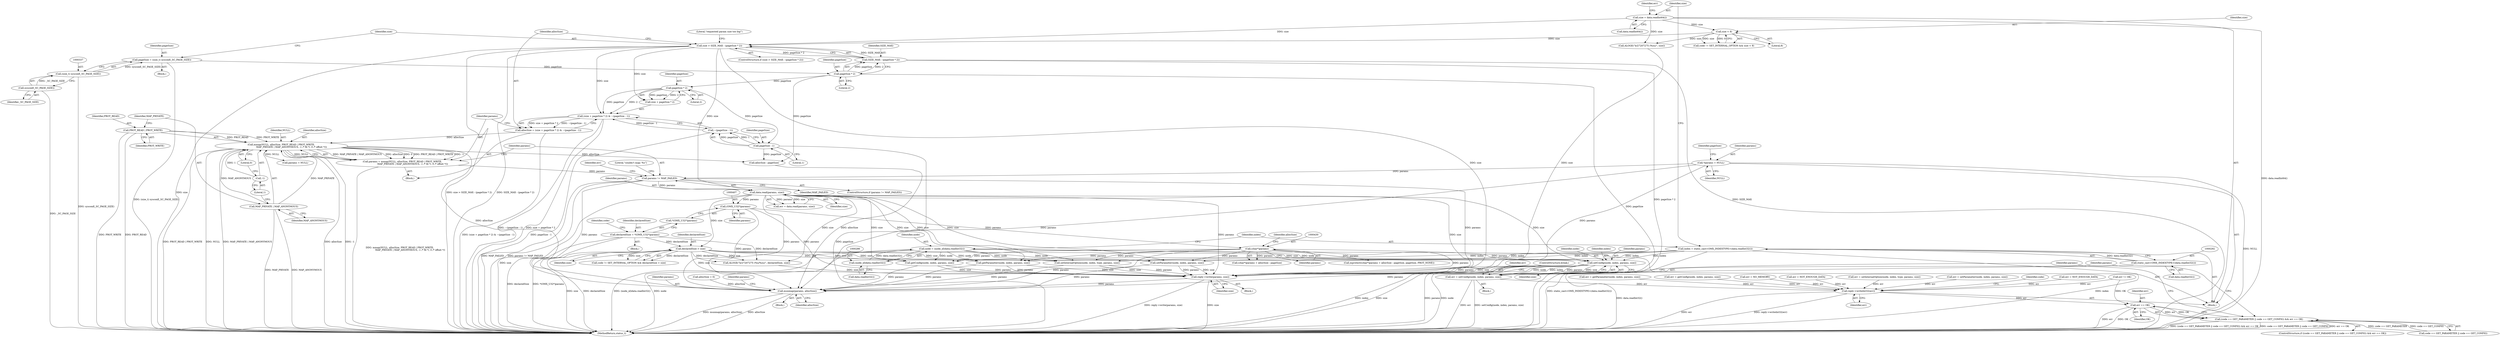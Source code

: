 digraph "0_Android_0bb5ced60304da7f61478ffd359e7ba65d72f181@pointer" {
"1000470" [label="(Call,setConfig(node, index, params, size))"];
"1000283" [label="(Call,node = (node_id)data.readInt32())"];
"1000285" [label="(Call,(node_id)data.readInt32())"];
"1000289" [label="(Call,index = static_cast<OMX_INDEXTYPE>(data.readInt32()))"];
"1000291" [label="(Call,static_cast<OMX_INDEXTYPE>(data.readInt32()))"];
"1000429" [label="(Call,(char*)params)"];
"1000406" [label="(Call,(OMX_U32*)params)"];
"1000386" [label="(Call,data.read(params, size))"];
"1000380" [label="(Call,params != MAP_FAILED)"];
"1000303" [label="(Call,*params = NULL)"];
"1000365" [label="(Call,params = mmap(NULL, allocSize, PROT_READ | PROT_WRITE,\n                            MAP_PRIVATE | MAP_ANONYMOUS, -1 /* fd */, 0 /* offset */))"];
"1000367" [label="(Call,mmap(NULL, allocSize, PROT_READ | PROT_WRITE,\n                            MAP_PRIVATE | MAP_ANONYMOUS, -1 /* fd */, 0 /* offset */))"];
"1000353" [label="(Call,allocSize = (size + pageSize * 2) & ~(pageSize - 1))"];
"1000355" [label="(Call,(size + pageSize * 2) & ~(pageSize - 1))"];
"1000341" [label="(Call,size > SIZE_MAX - (pageSize * 2))"];
"1000295" [label="(Call,size = data.readInt64())"];
"1000319" [label="(Call,size < 8)"];
"1000343" [label="(Call,SIZE_MAX - (pageSize * 2))"];
"1000345" [label="(Call,pageSize * 2)"];
"1000334" [label="(Call,pageSize = (size_t) sysconf(_SC_PAGE_SIZE))"];
"1000336" [label="(Call,(size_t) sysconf(_SC_PAGE_SIZE))"];
"1000338" [label="(Call,sysconf(_SC_PAGE_SIZE))"];
"1000358" [label="(Call,pageSize * 2)"];
"1000361" [label="(Call,~(pageSize - 1))"];
"1000362" [label="(Call,pageSize - 1)"];
"1000370" [label="(Call,PROT_READ | PROT_WRITE)"];
"1000373" [label="(Call,MAP_PRIVATE | MAP_ANONYMOUS)"];
"1000376" [label="(Call,-1)"];
"1000414" [label="(Call,declaredSize > size)"];
"1000403" [label="(Call,declaredSize = *(OMX_U32*)params)"];
"1000468" [label="(Call,err = setConfig(node, index, params, size))"];
"1000501" [label="(Call,reply->writeInt32(err))"];
"1000512" [label="(Call,err == OK)"];
"1000504" [label="(Call,(code == GET_PARAMETER || code == GET_CONFIG) && err == OK)"];
"1000516" [label="(Call,reply->write(params, size))"];
"1000522" [label="(Call,munmap(params, allocSize))"];
"1000335" [label="(Identifier,pageSize)"];
"1000469" [label="(Identifier,err)"];
"1000504" [label="(Call,(code == GET_PARAMETER || code == GET_CONFIG) && err == OK)"];
"1000296" [label="(Identifier,size)"];
"1000284" [label="(Identifier,node)"];
"1000398" [label="(Block,)"];
"1000343" [label="(Call,SIZE_MAX - (pageSize * 2))"];
"1000297" [label="(Call,data.readInt64())"];
"1000517" [label="(Identifier,params)"];
"1000514" [label="(Identifier,OK)"];
"1000323" [label="(Call,ALOGE(\"b/27207275 (%zu)\", size))"];
"1000304" [label="(Identifier,params)"];
"1000384" [label="(Call,err = data.read(params, size))"];
"1000362" [label="(Call,pageSize - 1)"];
"1000347" [label="(Literal,2)"];
"1000373" [label="(Call,MAP_PRIVATE | MAP_ANONYMOUS)"];
"1000387" [label="(Identifier,params)"];
"1000350" [label="(Literal,\"requested param size too big\")"];
"1000523" [label="(Identifier,params)"];
"1000319" [label="(Call,size < 8)"];
"1000507" [label="(Identifier,code)"];
"1000428" [label="(Call,(char*)params + allocSize - pageSize)"];
"1000340" [label="(ControlStructure,if (size > SIZE_MAX - (pageSize * 2)))"];
"1000375" [label="(Identifier,MAP_ANONYMOUS)"];
"1000299" [label="(Call,err = NOT_ENOUGH_DATA)"];
"1000378" [label="(Literal,0)"];
"1000385" [label="(Identifier,err)"];
"1000369" [label="(Identifier,allocSize)"];
"1000429" [label="(Call,(char*)params)"];
"1000285" [label="(Call,(node_id)data.readInt32())"];
"1000380" [label="(Call,params != MAP_FAILED)"];
"1000524" [label="(Identifier,allocSize)"];
"1000406" [label="(Call,(OMX_U32*)params)"];
"1000521" [label="(Block,)"];
"1000358" [label="(Call,pageSize * 2)"];
"1000388" [label="(Identifier,size)"];
"1000381" [label="(Identifier,params)"];
"1000311" [label="(Call,allocSize = 0)"];
"1000461" [label="(Call,getConfig(node, index, params, size))"];
"1000356" [label="(Call,size + pageSize * 2)"];
"1000498" [label="(Literal,\"couldn't map: %s\")"];
"1000291" [label="(Call,static_cast<OMX_INDEXTYPE>(data.readInt32()))"];
"1000443" [label="(Call,getParameter(node, index, params, size))"];
"1000367" [label="(Call,mmap(NULL, allocSize, PROT_READ | PROT_WRITE,\n                            MAP_PRIVATE | MAP_ANONYMOUS, -1 /* fd */, 0 /* offset */))"];
"1000414" [label="(Call,declaredSize > size)"];
"1000354" [label="(Identifier,allocSize)"];
"1000315" [label="(Call,code != SET_INTERNAL_OPTION && size < 8)"];
"1000431" [label="(Identifier,params)"];
"1000289" [label="(Call,index = static_cast<OMX_INDEXTYPE>(data.readInt32()))"];
"1000376" [label="(Call,-1)"];
"1000336" [label="(Call,(size_t) sysconf(_SC_PAGE_SIZE))"];
"1000427" [label="(Call,mprotect((char*)params + allocSize - pageSize, pageSize, PROT_NONE))"];
"1000365" [label="(Call,params = mmap(NULL, allocSize, PROT_READ | PROT_WRITE,\n                            MAP_PRIVATE | MAP_ANONYMOUS, -1 /* fd */, 0 /* offset */))"];
"1000293" [label="(Call,data.readInt32())"];
"1000334" [label="(Call,pageSize = (size_t) sysconf(_SC_PAGE_SIZE))"];
"1000486" [label="(Call,setInternalOption(node, index, type, params, size))"];
"1000346" [label="(Identifier,pageSize)"];
"1000404" [label="(Identifier,declaredSize)"];
"1000522" [label="(Call,munmap(params, allocSize))"];
"1000441" [label="(Call,err = getParameter(node, index, params, size))"];
"1000382" [label="(Identifier,MAP_FAILED)"];
"1000277" [label="(Block,)"];
"1000295" [label="(Call,size = data.readInt64())"];
"1000345" [label="(Call,pageSize * 2)"];
"1000415" [label="(Identifier,declaredSize)"];
"1000459" [label="(Call,err = getConfig(node, index, params, size))"];
"1000408" [label="(Identifier,params)"];
"1000501" [label="(Call,reply->writeInt32(err))"];
"1000403" [label="(Call,declaredSize = *(OMX_U32*)params)"];
"1000416" [label="(Identifier,size)"];
"1000320" [label="(Identifier,size)"];
"1000283" [label="(Call,node = (node_id)data.readInt32())"];
"1000520" [label="(Identifier,params)"];
"1000352" [label="(Block,)"];
"1000338" [label="(Call,sysconf(_SC_PAGE_SIZE))"];
"1000331" [label="(Call,err = NO_MEMORY)"];
"1000290" [label="(Identifier,index)"];
"1000305" [label="(Identifier,NULL)"];
"1000364" [label="(Literal,1)"];
"1000439" [label="(Block,)"];
"1000342" [label="(Identifier,size)"];
"1000475" [label="(ControlStructure,break;)"];
"1000361" [label="(Call,~(pageSize - 1))"];
"1000468" [label="(Call,err = setConfig(node, index, params, size))"];
"1000412" [label="(Identifier,code)"];
"1000303" [label="(Call,*params = NULL)"];
"1000339" [label="(Identifier,_SC_PAGE_SIZE)"];
"1000513" [label="(Identifier,err)"];
"1000433" [label="(Identifier,allocSize)"];
"1000355" [label="(Call,(size + pageSize * 2) & ~(pageSize - 1))"];
"1000399" [label="(Call,err = NOT_ENOUGH_DATA)"];
"1000410" [label="(Call,code != SET_INTERNAL_OPTION && declaredSize > size)"];
"1000330" [label="(Block,)"];
"1000405" [label="(Call,*(OMX_U32*)params)"];
"1000484" [label="(Call,err = setInternalOption(node, index, type, params, size))"];
"1000374" [label="(Identifier,MAP_PRIVATE)"];
"1000368" [label="(Identifier,NULL)"];
"1000341" [label="(Call,size > SIZE_MAX - (pageSize * 2))"];
"1000450" [label="(Call,err = setParameter(node, index, params, size))"];
"1000360" [label="(Literal,2)"];
"1000473" [label="(Identifier,params)"];
"1000321" [label="(Literal,8)"];
"1000526" [label="(Identifier,params)"];
"1000471" [label="(Identifier,node)"];
"1000418" [label="(Call,ALOGE(\"b/27207275 (%u/%zu)\", declaredSize, size))"];
"1000359" [label="(Identifier,pageSize)"];
"1000366" [label="(Identifier,params)"];
"1001337" [label="(MethodReturn,status_t)"];
"1000372" [label="(Identifier,PROT_WRITE)"];
"1000516" [label="(Call,reply->write(params, size))"];
"1000472" [label="(Identifier,index)"];
"1000353" [label="(Call,allocSize = (size + pageSize * 2) & ~(pageSize - 1))"];
"1000300" [label="(Identifier,err)"];
"1000390" [label="(Call,err != OK)"];
"1000287" [label="(Call,data.readInt32())"];
"1000503" [label="(ControlStructure,if ((code == GET_PARAMETER || code == GET_CONFIG) && err == OK))"];
"1000505" [label="(Call,code == GET_PARAMETER || code == GET_CONFIG)"];
"1000470" [label="(Call,setConfig(node, index, params, size))"];
"1000370" [label="(Call,PROT_READ | PROT_WRITE)"];
"1000512" [label="(Call,err == OK)"];
"1000371" [label="(Identifier,PROT_READ)"];
"1000363" [label="(Identifier,pageSize)"];
"1000525" [label="(Call,params = NULL)"];
"1000308" [label="(Identifier,pageSize)"];
"1000344" [label="(Identifier,SIZE_MAX)"];
"1000377" [label="(Literal,1)"];
"1000502" [label="(Identifier,err)"];
"1000452" [label="(Call,setParameter(node, index, params, size))"];
"1000386" [label="(Call,data.read(params, size))"];
"1000474" [label="(Identifier,size)"];
"1000518" [label="(Identifier,size)"];
"1000432" [label="(Call,allocSize - pageSize)"];
"1000379" [label="(ControlStructure,if (params != MAP_FAILED))"];
"1000515" [label="(Block,)"];
"1000470" -> "1000468"  [label="AST: "];
"1000470" -> "1000474"  [label="CFG: "];
"1000471" -> "1000470"  [label="AST: "];
"1000472" -> "1000470"  [label="AST: "];
"1000473" -> "1000470"  [label="AST: "];
"1000474" -> "1000470"  [label="AST: "];
"1000468" -> "1000470"  [label="CFG: "];
"1000470" -> "1001337"  [label="DDG: index"];
"1000470" -> "1001337"  [label="DDG: size"];
"1000470" -> "1001337"  [label="DDG: params"];
"1000470" -> "1001337"  [label="DDG: node"];
"1000470" -> "1000468"  [label="DDG: node"];
"1000470" -> "1000468"  [label="DDG: index"];
"1000470" -> "1000468"  [label="DDG: params"];
"1000470" -> "1000468"  [label="DDG: size"];
"1000283" -> "1000470"  [label="DDG: node"];
"1000289" -> "1000470"  [label="DDG: index"];
"1000429" -> "1000470"  [label="DDG: params"];
"1000386" -> "1000470"  [label="DDG: size"];
"1000414" -> "1000470"  [label="DDG: size"];
"1000470" -> "1000516"  [label="DDG: params"];
"1000470" -> "1000516"  [label="DDG: size"];
"1000470" -> "1000522"  [label="DDG: params"];
"1000283" -> "1000277"  [label="AST: "];
"1000283" -> "1000285"  [label="CFG: "];
"1000284" -> "1000283"  [label="AST: "];
"1000285" -> "1000283"  [label="AST: "];
"1000290" -> "1000283"  [label="CFG: "];
"1000283" -> "1001337"  [label="DDG: (node_id)data.readInt32()"];
"1000283" -> "1001337"  [label="DDG: node"];
"1000285" -> "1000283"  [label="DDG: data.readInt32()"];
"1000283" -> "1000443"  [label="DDG: node"];
"1000283" -> "1000452"  [label="DDG: node"];
"1000283" -> "1000461"  [label="DDG: node"];
"1000283" -> "1000486"  [label="DDG: node"];
"1000285" -> "1000287"  [label="CFG: "];
"1000286" -> "1000285"  [label="AST: "];
"1000287" -> "1000285"  [label="AST: "];
"1000289" -> "1000277"  [label="AST: "];
"1000289" -> "1000291"  [label="CFG: "];
"1000290" -> "1000289"  [label="AST: "];
"1000291" -> "1000289"  [label="AST: "];
"1000296" -> "1000289"  [label="CFG: "];
"1000289" -> "1001337"  [label="DDG: static_cast<OMX_INDEXTYPE>(data.readInt32())"];
"1000289" -> "1001337"  [label="DDG: index"];
"1000291" -> "1000289"  [label="DDG: data.readInt32()"];
"1000289" -> "1000443"  [label="DDG: index"];
"1000289" -> "1000452"  [label="DDG: index"];
"1000289" -> "1000461"  [label="DDG: index"];
"1000289" -> "1000486"  [label="DDG: index"];
"1000291" -> "1000293"  [label="CFG: "];
"1000292" -> "1000291"  [label="AST: "];
"1000293" -> "1000291"  [label="AST: "];
"1000291" -> "1001337"  [label="DDG: data.readInt32()"];
"1000429" -> "1000428"  [label="AST: "];
"1000429" -> "1000431"  [label="CFG: "];
"1000430" -> "1000429"  [label="AST: "];
"1000431" -> "1000429"  [label="AST: "];
"1000433" -> "1000429"  [label="CFG: "];
"1000429" -> "1000427"  [label="DDG: params"];
"1000429" -> "1000428"  [label="DDG: params"];
"1000406" -> "1000429"  [label="DDG: params"];
"1000429" -> "1000443"  [label="DDG: params"];
"1000429" -> "1000452"  [label="DDG: params"];
"1000429" -> "1000461"  [label="DDG: params"];
"1000429" -> "1000486"  [label="DDG: params"];
"1000429" -> "1000516"  [label="DDG: params"];
"1000429" -> "1000522"  [label="DDG: params"];
"1000406" -> "1000405"  [label="AST: "];
"1000406" -> "1000408"  [label="CFG: "];
"1000407" -> "1000406"  [label="AST: "];
"1000408" -> "1000406"  [label="AST: "];
"1000405" -> "1000406"  [label="CFG: "];
"1000386" -> "1000406"  [label="DDG: params"];
"1000406" -> "1000516"  [label="DDG: params"];
"1000406" -> "1000522"  [label="DDG: params"];
"1000386" -> "1000384"  [label="AST: "];
"1000386" -> "1000388"  [label="CFG: "];
"1000387" -> "1000386"  [label="AST: "];
"1000388" -> "1000386"  [label="AST: "];
"1000384" -> "1000386"  [label="CFG: "];
"1000386" -> "1001337"  [label="DDG: size"];
"1000386" -> "1000384"  [label="DDG: params"];
"1000386" -> "1000384"  [label="DDG: size"];
"1000380" -> "1000386"  [label="DDG: params"];
"1000341" -> "1000386"  [label="DDG: size"];
"1000386" -> "1000414"  [label="DDG: size"];
"1000386" -> "1000418"  [label="DDG: size"];
"1000386" -> "1000443"  [label="DDG: size"];
"1000386" -> "1000452"  [label="DDG: size"];
"1000386" -> "1000461"  [label="DDG: size"];
"1000386" -> "1000486"  [label="DDG: size"];
"1000386" -> "1000516"  [label="DDG: params"];
"1000386" -> "1000516"  [label="DDG: size"];
"1000386" -> "1000522"  [label="DDG: params"];
"1000380" -> "1000379"  [label="AST: "];
"1000380" -> "1000382"  [label="CFG: "];
"1000381" -> "1000380"  [label="AST: "];
"1000382" -> "1000380"  [label="AST: "];
"1000385" -> "1000380"  [label="CFG: "];
"1000498" -> "1000380"  [label="CFG: "];
"1000380" -> "1001337"  [label="DDG: params != MAP_FAILED"];
"1000380" -> "1001337"  [label="DDG: MAP_FAILED"];
"1000303" -> "1000380"  [label="DDG: params"];
"1000365" -> "1000380"  [label="DDG: params"];
"1000380" -> "1000516"  [label="DDG: params"];
"1000380" -> "1000522"  [label="DDG: params"];
"1000303" -> "1000277"  [label="AST: "];
"1000303" -> "1000305"  [label="CFG: "];
"1000304" -> "1000303"  [label="AST: "];
"1000305" -> "1000303"  [label="AST: "];
"1000308" -> "1000303"  [label="CFG: "];
"1000303" -> "1001337"  [label="DDG: NULL"];
"1000303" -> "1000516"  [label="DDG: params"];
"1000303" -> "1000522"  [label="DDG: params"];
"1000365" -> "1000352"  [label="AST: "];
"1000365" -> "1000367"  [label="CFG: "];
"1000366" -> "1000365"  [label="AST: "];
"1000367" -> "1000365"  [label="AST: "];
"1000381" -> "1000365"  [label="CFG: "];
"1000365" -> "1001337"  [label="DDG: mmap(NULL, allocSize, PROT_READ | PROT_WRITE,\n                            MAP_PRIVATE | MAP_ANONYMOUS, -1 /* fd */, 0 /* offset */)"];
"1000367" -> "1000365"  [label="DDG: MAP_PRIVATE | MAP_ANONYMOUS"];
"1000367" -> "1000365"  [label="DDG: allocSize"];
"1000367" -> "1000365"  [label="DDG: 0"];
"1000367" -> "1000365"  [label="DDG: PROT_READ | PROT_WRITE"];
"1000367" -> "1000365"  [label="DDG: -1"];
"1000367" -> "1000365"  [label="DDG: NULL"];
"1000367" -> "1000378"  [label="CFG: "];
"1000368" -> "1000367"  [label="AST: "];
"1000369" -> "1000367"  [label="AST: "];
"1000370" -> "1000367"  [label="AST: "];
"1000373" -> "1000367"  [label="AST: "];
"1000376" -> "1000367"  [label="AST: "];
"1000378" -> "1000367"  [label="AST: "];
"1000367" -> "1001337"  [label="DDG: allocSize"];
"1000367" -> "1001337"  [label="DDG: -1"];
"1000367" -> "1001337"  [label="DDG: PROT_READ | PROT_WRITE"];
"1000367" -> "1001337"  [label="DDG: NULL"];
"1000367" -> "1001337"  [label="DDG: MAP_PRIVATE | MAP_ANONYMOUS"];
"1000353" -> "1000367"  [label="DDG: allocSize"];
"1000370" -> "1000367"  [label="DDG: PROT_READ"];
"1000370" -> "1000367"  [label="DDG: PROT_WRITE"];
"1000373" -> "1000367"  [label="DDG: MAP_PRIVATE"];
"1000373" -> "1000367"  [label="DDG: MAP_ANONYMOUS"];
"1000376" -> "1000367"  [label="DDG: 1"];
"1000367" -> "1000432"  [label="DDG: allocSize"];
"1000367" -> "1000522"  [label="DDG: allocSize"];
"1000367" -> "1000525"  [label="DDG: NULL"];
"1000353" -> "1000352"  [label="AST: "];
"1000353" -> "1000355"  [label="CFG: "];
"1000354" -> "1000353"  [label="AST: "];
"1000355" -> "1000353"  [label="AST: "];
"1000366" -> "1000353"  [label="CFG: "];
"1000353" -> "1001337"  [label="DDG: (size + pageSize * 2) & ~(pageSize - 1)"];
"1000355" -> "1000353"  [label="DDG: size + pageSize * 2"];
"1000355" -> "1000353"  [label="DDG: ~(pageSize - 1)"];
"1000355" -> "1000361"  [label="CFG: "];
"1000356" -> "1000355"  [label="AST: "];
"1000361" -> "1000355"  [label="AST: "];
"1000355" -> "1001337"  [label="DDG: size + pageSize * 2"];
"1000355" -> "1001337"  [label="DDG: ~(pageSize - 1)"];
"1000341" -> "1000355"  [label="DDG: size"];
"1000358" -> "1000355"  [label="DDG: pageSize"];
"1000358" -> "1000355"  [label="DDG: 2"];
"1000361" -> "1000355"  [label="DDG: pageSize - 1"];
"1000341" -> "1000340"  [label="AST: "];
"1000341" -> "1000343"  [label="CFG: "];
"1000342" -> "1000341"  [label="AST: "];
"1000343" -> "1000341"  [label="AST: "];
"1000350" -> "1000341"  [label="CFG: "];
"1000354" -> "1000341"  [label="CFG: "];
"1000341" -> "1001337"  [label="DDG: SIZE_MAX - (pageSize * 2)"];
"1000341" -> "1001337"  [label="DDG: size"];
"1000341" -> "1001337"  [label="DDG: size > SIZE_MAX - (pageSize * 2)"];
"1000295" -> "1000341"  [label="DDG: size"];
"1000319" -> "1000341"  [label="DDG: size"];
"1000343" -> "1000341"  [label="DDG: SIZE_MAX"];
"1000343" -> "1000341"  [label="DDG: pageSize * 2"];
"1000341" -> "1000356"  [label="DDG: size"];
"1000341" -> "1000516"  [label="DDG: size"];
"1000295" -> "1000277"  [label="AST: "];
"1000295" -> "1000297"  [label="CFG: "];
"1000296" -> "1000295"  [label="AST: "];
"1000297" -> "1000295"  [label="AST: "];
"1000300" -> "1000295"  [label="CFG: "];
"1000295" -> "1001337"  [label="DDG: data.readInt64()"];
"1000295" -> "1000319"  [label="DDG: size"];
"1000295" -> "1000323"  [label="DDG: size"];
"1000319" -> "1000315"  [label="AST: "];
"1000319" -> "1000321"  [label="CFG: "];
"1000320" -> "1000319"  [label="AST: "];
"1000321" -> "1000319"  [label="AST: "];
"1000315" -> "1000319"  [label="CFG: "];
"1000319" -> "1000315"  [label="DDG: size"];
"1000319" -> "1000315"  [label="DDG: 8"];
"1000319" -> "1000323"  [label="DDG: size"];
"1000343" -> "1000345"  [label="CFG: "];
"1000344" -> "1000343"  [label="AST: "];
"1000345" -> "1000343"  [label="AST: "];
"1000343" -> "1001337"  [label="DDG: SIZE_MAX"];
"1000343" -> "1001337"  [label="DDG: pageSize * 2"];
"1000345" -> "1000343"  [label="DDG: pageSize"];
"1000345" -> "1000343"  [label="DDG: 2"];
"1000345" -> "1000347"  [label="CFG: "];
"1000346" -> "1000345"  [label="AST: "];
"1000347" -> "1000345"  [label="AST: "];
"1000345" -> "1001337"  [label="DDG: pageSize"];
"1000334" -> "1000345"  [label="DDG: pageSize"];
"1000345" -> "1000358"  [label="DDG: pageSize"];
"1000345" -> "1000432"  [label="DDG: pageSize"];
"1000334" -> "1000330"  [label="AST: "];
"1000334" -> "1000336"  [label="CFG: "];
"1000335" -> "1000334"  [label="AST: "];
"1000336" -> "1000334"  [label="AST: "];
"1000342" -> "1000334"  [label="CFG: "];
"1000334" -> "1001337"  [label="DDG: (size_t) sysconf(_SC_PAGE_SIZE)"];
"1000336" -> "1000334"  [label="DDG: sysconf(_SC_PAGE_SIZE)"];
"1000336" -> "1000338"  [label="CFG: "];
"1000337" -> "1000336"  [label="AST: "];
"1000338" -> "1000336"  [label="AST: "];
"1000336" -> "1001337"  [label="DDG: sysconf(_SC_PAGE_SIZE)"];
"1000338" -> "1000336"  [label="DDG: _SC_PAGE_SIZE"];
"1000338" -> "1000339"  [label="CFG: "];
"1000339" -> "1000338"  [label="AST: "];
"1000338" -> "1001337"  [label="DDG: _SC_PAGE_SIZE"];
"1000358" -> "1000356"  [label="AST: "];
"1000358" -> "1000360"  [label="CFG: "];
"1000359" -> "1000358"  [label="AST: "];
"1000360" -> "1000358"  [label="AST: "];
"1000356" -> "1000358"  [label="CFG: "];
"1000358" -> "1000356"  [label="DDG: pageSize"];
"1000358" -> "1000356"  [label="DDG: 2"];
"1000358" -> "1000362"  [label="DDG: pageSize"];
"1000361" -> "1000362"  [label="CFG: "];
"1000362" -> "1000361"  [label="AST: "];
"1000361" -> "1001337"  [label="DDG: pageSize - 1"];
"1000362" -> "1000361"  [label="DDG: pageSize"];
"1000362" -> "1000361"  [label="DDG: 1"];
"1000362" -> "1000364"  [label="CFG: "];
"1000363" -> "1000362"  [label="AST: "];
"1000364" -> "1000362"  [label="AST: "];
"1000362" -> "1001337"  [label="DDG: pageSize"];
"1000362" -> "1000432"  [label="DDG: pageSize"];
"1000370" -> "1000372"  [label="CFG: "];
"1000371" -> "1000370"  [label="AST: "];
"1000372" -> "1000370"  [label="AST: "];
"1000374" -> "1000370"  [label="CFG: "];
"1000370" -> "1001337"  [label="DDG: PROT_WRITE"];
"1000370" -> "1001337"  [label="DDG: PROT_READ"];
"1000373" -> "1000375"  [label="CFG: "];
"1000374" -> "1000373"  [label="AST: "];
"1000375" -> "1000373"  [label="AST: "];
"1000377" -> "1000373"  [label="CFG: "];
"1000373" -> "1001337"  [label="DDG: MAP_ANONYMOUS"];
"1000373" -> "1001337"  [label="DDG: MAP_PRIVATE"];
"1000376" -> "1000377"  [label="CFG: "];
"1000377" -> "1000376"  [label="AST: "];
"1000378" -> "1000376"  [label="CFG: "];
"1000414" -> "1000410"  [label="AST: "];
"1000414" -> "1000416"  [label="CFG: "];
"1000415" -> "1000414"  [label="AST: "];
"1000416" -> "1000414"  [label="AST: "];
"1000410" -> "1000414"  [label="CFG: "];
"1000414" -> "1001337"  [label="DDG: size"];
"1000414" -> "1001337"  [label="DDG: declaredSize"];
"1000414" -> "1000410"  [label="DDG: declaredSize"];
"1000414" -> "1000410"  [label="DDG: size"];
"1000403" -> "1000414"  [label="DDG: declaredSize"];
"1000414" -> "1000418"  [label="DDG: declaredSize"];
"1000414" -> "1000418"  [label="DDG: size"];
"1000414" -> "1000443"  [label="DDG: size"];
"1000414" -> "1000452"  [label="DDG: size"];
"1000414" -> "1000461"  [label="DDG: size"];
"1000414" -> "1000486"  [label="DDG: size"];
"1000414" -> "1000516"  [label="DDG: size"];
"1000403" -> "1000398"  [label="AST: "];
"1000403" -> "1000405"  [label="CFG: "];
"1000404" -> "1000403"  [label="AST: "];
"1000405" -> "1000403"  [label="AST: "];
"1000412" -> "1000403"  [label="CFG: "];
"1000403" -> "1001337"  [label="DDG: *(OMX_U32*)params"];
"1000403" -> "1001337"  [label="DDG: declaredSize"];
"1000403" -> "1000418"  [label="DDG: declaredSize"];
"1000468" -> "1000439"  [label="AST: "];
"1000469" -> "1000468"  [label="AST: "];
"1000475" -> "1000468"  [label="CFG: "];
"1000468" -> "1001337"  [label="DDG: err"];
"1000468" -> "1001337"  [label="DDG: setConfig(node, index, params, size)"];
"1000468" -> "1000501"  [label="DDG: err"];
"1000501" -> "1000277"  [label="AST: "];
"1000501" -> "1000502"  [label="CFG: "];
"1000502" -> "1000501"  [label="AST: "];
"1000507" -> "1000501"  [label="CFG: "];
"1000501" -> "1001337"  [label="DDG: err"];
"1000501" -> "1001337"  [label="DDG: reply->writeInt32(err)"];
"1000441" -> "1000501"  [label="DDG: err"];
"1000459" -> "1000501"  [label="DDG: err"];
"1000331" -> "1000501"  [label="DDG: err"];
"1000399" -> "1000501"  [label="DDG: err"];
"1000299" -> "1000501"  [label="DDG: err"];
"1000484" -> "1000501"  [label="DDG: err"];
"1000390" -> "1000501"  [label="DDG: err"];
"1000450" -> "1000501"  [label="DDG: err"];
"1000501" -> "1000512"  [label="DDG: err"];
"1000512" -> "1000504"  [label="AST: "];
"1000512" -> "1000514"  [label="CFG: "];
"1000513" -> "1000512"  [label="AST: "];
"1000514" -> "1000512"  [label="AST: "];
"1000504" -> "1000512"  [label="CFG: "];
"1000512" -> "1001337"  [label="DDG: err"];
"1000512" -> "1001337"  [label="DDG: OK"];
"1000512" -> "1000504"  [label="DDG: err"];
"1000512" -> "1000504"  [label="DDG: OK"];
"1000390" -> "1000512"  [label="DDG: OK"];
"1000504" -> "1000503"  [label="AST: "];
"1000504" -> "1000505"  [label="CFG: "];
"1000505" -> "1000504"  [label="AST: "];
"1000517" -> "1000504"  [label="CFG: "];
"1000520" -> "1000504"  [label="CFG: "];
"1000504" -> "1001337"  [label="DDG: code == GET_PARAMETER || code == GET_CONFIG"];
"1000504" -> "1001337"  [label="DDG: err == OK"];
"1000504" -> "1001337"  [label="DDG: (code == GET_PARAMETER || code == GET_CONFIG) && err == OK"];
"1000505" -> "1000504"  [label="DDG: code == GET_PARAMETER"];
"1000505" -> "1000504"  [label="DDG: code == GET_CONFIG"];
"1000516" -> "1000515"  [label="AST: "];
"1000516" -> "1000518"  [label="CFG: "];
"1000517" -> "1000516"  [label="AST: "];
"1000518" -> "1000516"  [label="AST: "];
"1000520" -> "1000516"  [label="CFG: "];
"1000516" -> "1001337"  [label="DDG: size"];
"1000516" -> "1001337"  [label="DDG: reply->write(params, size)"];
"1000452" -> "1000516"  [label="DDG: params"];
"1000452" -> "1000516"  [label="DDG: size"];
"1000443" -> "1000516"  [label="DDG: params"];
"1000443" -> "1000516"  [label="DDG: size"];
"1000461" -> "1000516"  [label="DDG: params"];
"1000461" -> "1000516"  [label="DDG: size"];
"1000486" -> "1000516"  [label="DDG: params"];
"1000486" -> "1000516"  [label="DDG: size"];
"1000323" -> "1000516"  [label="DDG: size"];
"1000418" -> "1000516"  [label="DDG: size"];
"1000516" -> "1000522"  [label="DDG: params"];
"1000522" -> "1000521"  [label="AST: "];
"1000522" -> "1000524"  [label="CFG: "];
"1000523" -> "1000522"  [label="AST: "];
"1000524" -> "1000522"  [label="AST: "];
"1000526" -> "1000522"  [label="CFG: "];
"1000522" -> "1001337"  [label="DDG: allocSize"];
"1000522" -> "1001337"  [label="DDG: munmap(params, allocSize)"];
"1000452" -> "1000522"  [label="DDG: params"];
"1000443" -> "1000522"  [label="DDG: params"];
"1000461" -> "1000522"  [label="DDG: params"];
"1000486" -> "1000522"  [label="DDG: params"];
"1000311" -> "1000522"  [label="DDG: allocSize"];
"1000432" -> "1000522"  [label="DDG: allocSize"];
}

